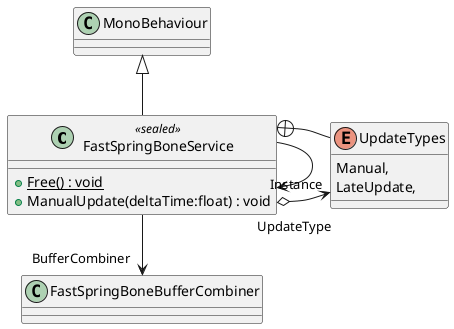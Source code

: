 @startuml
class FastSpringBoneService <<sealed>> {
    + {static} Free() : void
    + ManualUpdate(deltaTime:float) : void
}
enum UpdateTypes {
    Manual,
    LateUpdate,
}
MonoBehaviour <|-- FastSpringBoneService
FastSpringBoneService o-> "UpdateType" UpdateTypes
FastSpringBoneService --> "BufferCombiner" FastSpringBoneBufferCombiner
FastSpringBoneService --> "Instance" FastSpringBoneService
FastSpringBoneService +-- UpdateTypes
@enduml
